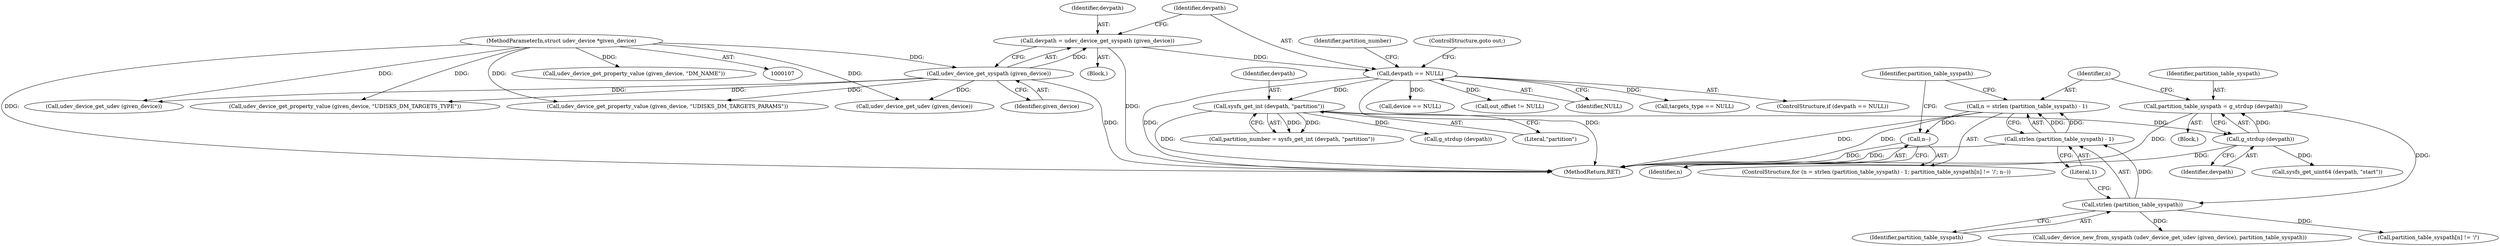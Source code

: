 digraph "0_udisks_0fcc7cb3b66f23fac53ae08647aa0007a2bd56c4_0@API" {
"1000162" [label="(Call,n = strlen (partition_table_syspath) - 1)"];
"1000164" [label="(Call,strlen (partition_table_syspath) - 1)"];
"1000165" [label="(Call,strlen (partition_table_syspath))"];
"1000157" [label="(Call,partition_table_syspath = g_strdup (devpath))"];
"1000159" [label="(Call,g_strdup (devpath))"];
"1000147" [label="(Call,sysfs_get_int (devpath, \"partition\"))"];
"1000141" [label="(Call,devpath == NULL)"];
"1000136" [label="(Call,devpath = udev_device_get_syspath (given_device))"];
"1000138" [label="(Call,udev_device_get_syspath (given_device))"];
"1000108" [label="(MethodParameterIn,struct udev_device *given_device)"];
"1000173" [label="(Call,n--)"];
"1000137" [label="(Identifier,devpath)"];
"1000283" [label="(Call,udev_device_get_udev (given_device))"];
"1000149" [label="(Literal,\"partition\")"];
"1000141" [label="(Call,devpath == NULL)"];
"1000162" [label="(Call,n = strlen (partition_table_syspath) - 1)"];
"1000160" [label="(Identifier,devpath)"];
"1000167" [label="(Literal,1)"];
"1000147" [label="(Call,sysfs_get_int (devpath, \"partition\"))"];
"1000146" [label="(Identifier,partition_number)"];
"1000219" [label="(Call,sysfs_get_uint64 (devpath, \"start\"))"];
"1000165" [label="(Call,strlen (partition_table_syspath))"];
"1000164" [label="(Call,strlen (partition_table_syspath) - 1)"];
"1000446" [label="(MethodReturn,RET)"];
"1000192" [label="(Call,device == NULL)"];
"1000157" [label="(Call,partition_table_syspath = g_strdup (devpath))"];
"1000410" [label="(Call,out_offset != NULL)"];
"1000139" [label="(Identifier,given_device)"];
"1000114" [label="(Block,)"];
"1000159" [label="(Call,g_strdup (devpath))"];
"1000242" [label="(Call,udev_device_get_property_value (given_device, \"UDISKS_DM_TARGETS_TYPE\"))"];
"1000170" [label="(Identifier,partition_table_syspath)"];
"1000161" [label="(ControlStructure,for (n = strlen (partition_table_syspath) - 1; partition_table_syspath[n] != '/'; n--))"];
"1000163" [label="(Identifier,n)"];
"1000255" [label="(Call,udev_device_get_property_value (given_device, \"UDISKS_DM_TARGETS_PARAMS\"))"];
"1000143" [label="(Identifier,NULL)"];
"1000174" [label="(Identifier,n)"];
"1000136" [label="(Call,devpath = udev_device_get_syspath (given_device))"];
"1000166" [label="(Identifier,partition_table_syspath)"];
"1000188" [label="(Call,udev_device_get_udev (given_device))"];
"1000187" [label="(Call,udev_device_new_from_syspath (udev_device_get_udev (given_device), partition_table_syspath))"];
"1000148" [label="(Identifier,devpath)"];
"1000173" [label="(Call,n--)"];
"1000158" [label="(Identifier,partition_table_syspath)"];
"1000138" [label="(Call,udev_device_get_syspath (given_device))"];
"1000237" [label="(Call,targets_type == NULL)"];
"1000145" [label="(Call,partition_number = sysfs_get_int (devpath, \"partition\"))"];
"1000154" [label="(Block,)"];
"1000140" [label="(ControlStructure,if (devpath == NULL))"];
"1000108" [label="(MethodParameterIn,struct udev_device *given_device)"];
"1000142" [label="(Identifier,devpath)"];
"1000168" [label="(Call,partition_table_syspath[n] != '/')"];
"1000309" [label="(Call,udev_device_get_property_value (given_device, \"DM_NAME\"))"];
"1000144" [label="(ControlStructure,goto out;)"];
"1000399" [label="(Call,g_strdup (devpath))"];
"1000162" -> "1000161"  [label="AST: "];
"1000162" -> "1000164"  [label="CFG: "];
"1000163" -> "1000162"  [label="AST: "];
"1000164" -> "1000162"  [label="AST: "];
"1000170" -> "1000162"  [label="CFG: "];
"1000162" -> "1000446"  [label="DDG: "];
"1000162" -> "1000446"  [label="DDG: "];
"1000164" -> "1000162"  [label="DDG: "];
"1000164" -> "1000162"  [label="DDG: "];
"1000162" -> "1000173"  [label="DDG: "];
"1000164" -> "1000167"  [label="CFG: "];
"1000165" -> "1000164"  [label="AST: "];
"1000167" -> "1000164"  [label="AST: "];
"1000164" -> "1000446"  [label="DDG: "];
"1000165" -> "1000164"  [label="DDG: "];
"1000165" -> "1000166"  [label="CFG: "];
"1000166" -> "1000165"  [label="AST: "];
"1000167" -> "1000165"  [label="CFG: "];
"1000157" -> "1000165"  [label="DDG: "];
"1000165" -> "1000168"  [label="DDG: "];
"1000165" -> "1000187"  [label="DDG: "];
"1000157" -> "1000154"  [label="AST: "];
"1000157" -> "1000159"  [label="CFG: "];
"1000158" -> "1000157"  [label="AST: "];
"1000159" -> "1000157"  [label="AST: "];
"1000163" -> "1000157"  [label="CFG: "];
"1000157" -> "1000446"  [label="DDG: "];
"1000159" -> "1000157"  [label="DDG: "];
"1000159" -> "1000160"  [label="CFG: "];
"1000160" -> "1000159"  [label="AST: "];
"1000159" -> "1000446"  [label="DDG: "];
"1000147" -> "1000159"  [label="DDG: "];
"1000159" -> "1000219"  [label="DDG: "];
"1000147" -> "1000145"  [label="AST: "];
"1000147" -> "1000149"  [label="CFG: "];
"1000148" -> "1000147"  [label="AST: "];
"1000149" -> "1000147"  [label="AST: "];
"1000145" -> "1000147"  [label="CFG: "];
"1000147" -> "1000446"  [label="DDG: "];
"1000147" -> "1000145"  [label="DDG: "];
"1000147" -> "1000145"  [label="DDG: "];
"1000141" -> "1000147"  [label="DDG: "];
"1000147" -> "1000399"  [label="DDG: "];
"1000141" -> "1000140"  [label="AST: "];
"1000141" -> "1000143"  [label="CFG: "];
"1000142" -> "1000141"  [label="AST: "];
"1000143" -> "1000141"  [label="AST: "];
"1000144" -> "1000141"  [label="CFG: "];
"1000146" -> "1000141"  [label="CFG: "];
"1000141" -> "1000446"  [label="DDG: "];
"1000141" -> "1000446"  [label="DDG: "];
"1000136" -> "1000141"  [label="DDG: "];
"1000141" -> "1000192"  [label="DDG: "];
"1000141" -> "1000237"  [label="DDG: "];
"1000141" -> "1000410"  [label="DDG: "];
"1000136" -> "1000114"  [label="AST: "];
"1000136" -> "1000138"  [label="CFG: "];
"1000137" -> "1000136"  [label="AST: "];
"1000138" -> "1000136"  [label="AST: "];
"1000142" -> "1000136"  [label="CFG: "];
"1000136" -> "1000446"  [label="DDG: "];
"1000138" -> "1000136"  [label="DDG: "];
"1000138" -> "1000139"  [label="CFG: "];
"1000139" -> "1000138"  [label="AST: "];
"1000138" -> "1000446"  [label="DDG: "];
"1000108" -> "1000138"  [label="DDG: "];
"1000138" -> "1000188"  [label="DDG: "];
"1000138" -> "1000242"  [label="DDG: "];
"1000138" -> "1000255"  [label="DDG: "];
"1000138" -> "1000283"  [label="DDG: "];
"1000108" -> "1000107"  [label="AST: "];
"1000108" -> "1000446"  [label="DDG: "];
"1000108" -> "1000188"  [label="DDG: "];
"1000108" -> "1000242"  [label="DDG: "];
"1000108" -> "1000255"  [label="DDG: "];
"1000108" -> "1000283"  [label="DDG: "];
"1000108" -> "1000309"  [label="DDG: "];
"1000173" -> "1000161"  [label="AST: "];
"1000173" -> "1000174"  [label="CFG: "];
"1000174" -> "1000173"  [label="AST: "];
"1000170" -> "1000173"  [label="CFG: "];
"1000173" -> "1000446"  [label="DDG: "];
}
